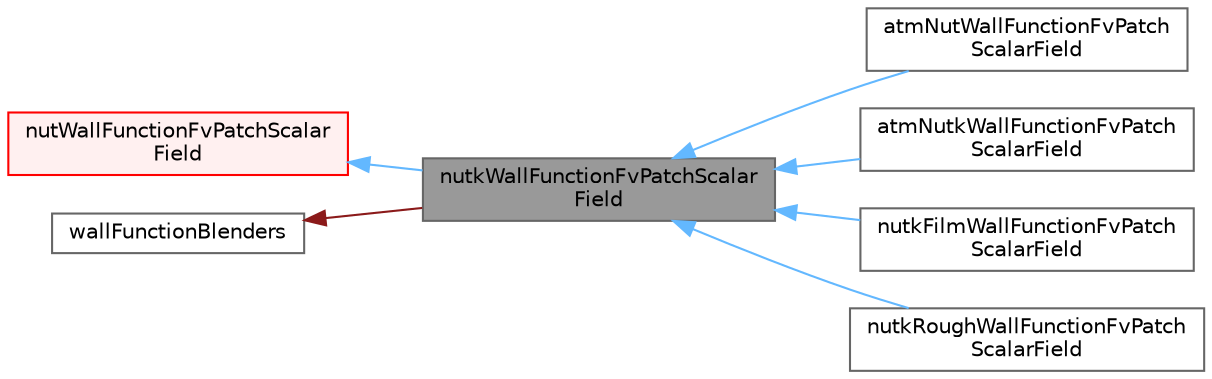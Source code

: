 digraph "nutkWallFunctionFvPatchScalarField"
{
 // LATEX_PDF_SIZE
  bgcolor="transparent";
  edge [fontname=Helvetica,fontsize=10,labelfontname=Helvetica,labelfontsize=10];
  node [fontname=Helvetica,fontsize=10,shape=box,height=0.2,width=0.4];
  rankdir="LR";
  Node1 [id="Node000001",label="nutkWallFunctionFvPatchScalar\lField",height=0.2,width=0.4,color="gray40", fillcolor="grey60", style="filled", fontcolor="black",tooltip="This boundary condition provides a wall function for the turbulent viscosity (i.e...."];
  Node2 -> Node1 [id="edge1_Node000001_Node000002",dir="back",color="steelblue1",style="solid",tooltip=" "];
  Node2 [id="Node000002",label="nutWallFunctionFvPatchScalar\lField",height=0.2,width=0.4,color="red", fillcolor="#FFF0F0", style="filled",URL="$classFoam_1_1nutWallFunctionFvPatchScalarField.html",tooltip="The class nutWallFunction is an abstract base class that hosts  calculation methods and common functi..."];
  Node4 -> Node1 [id="edge2_Node000001_Node000004",dir="back",color="firebrick4",style="solid",tooltip=" "];
  Node4 [id="Node000004",label="wallFunctionBlenders",height=0.2,width=0.4,color="gray40", fillcolor="white", style="filled",URL="$classFoam_1_1wallFunctionBlenders.html",tooltip="The class wallFunctionBlenders is a base class that hosts common entries for various derived wall-fun..."];
  Node1 -> Node5 [id="edge3_Node000001_Node000005",dir="back",color="steelblue1",style="solid",tooltip=" "];
  Node5 [id="Node000005",label="atmNutWallFunctionFvPatch\lScalarField",height=0.2,width=0.4,color="gray40", fillcolor="white", style="filled",URL="$classFoam_1_1atmNutWallFunctionFvPatchScalarField.html",tooltip="This boundary condition provides a wall constraint on the turbulent viscosity (i.e...."];
  Node1 -> Node6 [id="edge4_Node000001_Node000006",dir="back",color="steelblue1",style="solid",tooltip=" "];
  Node6 [id="Node000006",label="atmNutkWallFunctionFvPatch\lScalarField",height=0.2,width=0.4,color="gray40", fillcolor="white", style="filled",URL="$classFoam_1_1atmNutkWallFunctionFvPatchScalarField.html",tooltip="This boundary condition provides a wall constraint on the turbulent viscosity (i.e...."];
  Node1 -> Node7 [id="edge5_Node000001_Node000007",dir="back",color="steelblue1",style="solid",tooltip=" "];
  Node7 [id="Node000007",label="nutkFilmWallFunctionFvPatch\lScalarField",height=0.2,width=0.4,color="gray40", fillcolor="white", style="filled",URL="$classFoam_1_1compressible_1_1RASModels_1_1nutkFilmWallFunctionFvPatchScalarField.html",tooltip="This boundary condition provides a turbulent viscosity condition when using wall functions,..."];
  Node1 -> Node8 [id="edge6_Node000001_Node000008",dir="back",color="steelblue1",style="solid",tooltip=" "];
  Node8 [id="Node000008",label="nutkRoughWallFunctionFvPatch\lScalarField",height=0.2,width=0.4,color="gray40", fillcolor="white", style="filled",URL="$classFoam_1_1nutkRoughWallFunctionFvPatchScalarField.html",tooltip="This boundary condition provides a wall-function for the turbulent viscosity (i.e...."];
}
